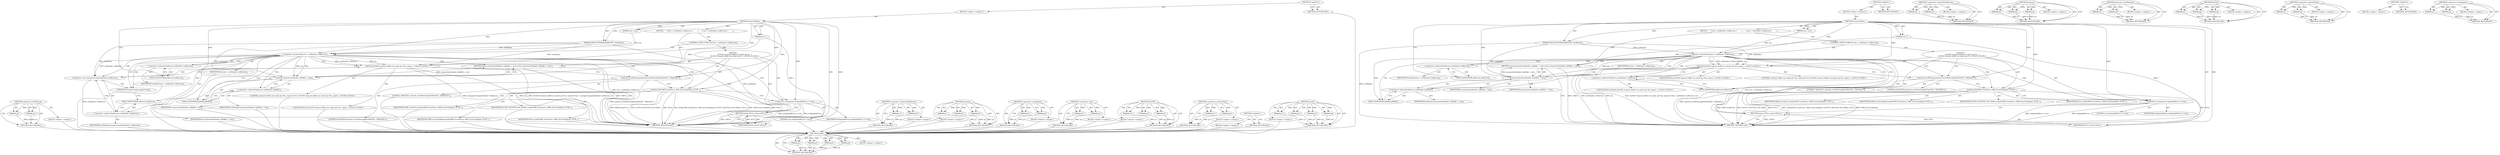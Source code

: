 digraph "notify" {
vulnerable_96 [label=<(METHOD,notify)>];
vulnerable_97 [label=<(PARAM,p1)>];
vulnerable_98 [label=<(PARAM,p2)>];
vulnerable_99 [label=<(PARAM,p3)>];
vulnerable_100 [label=<(PARAM,p4)>];
vulnerable_101 [label=<(BLOCK,&lt;empty&gt;,&lt;empty&gt;)>];
vulnerable_102 [label=<(METHOD_RETURN,ANY)>];
vulnerable_6 [label=<(METHOD,&lt;global&gt;)<SUB>1</SUB>>];
vulnerable_7 [label=<(BLOCK,&lt;empty&gt;,&lt;empty&gt;)<SUB>1</SUB>>];
vulnerable_8 [label=<(METHOD,memsetSafe)<SUB>1</SUB>>];
vulnerable_9 [label=<(PARAM,OMX_BUFFERHEADERTYPE *outHeader)<SUB>1</SUB>>];
vulnerable_10 [label=<(PARAM,int c)<SUB>1</SUB>>];
vulnerable_11 [label=<(PARAM,size_t len)<SUB>1</SUB>>];
vulnerable_12 [label=<(BLOCK,{
     if (len &gt; outHeader-&gt;nAllocLen) {
      ...,{
     if (len &gt; outHeader-&gt;nAllocLen) {
      ...)<SUB>1</SUB>>];
vulnerable_13 [label=<(CONTROL_STRUCTURE,IF,if (len &gt; outHeader-&gt;nAllocLen))<SUB>2</SUB>>];
vulnerable_14 [label=<(&lt;operator&gt;.greaterThan,len &gt; outHeader-&gt;nAllocLen)<SUB>2</SUB>>];
vulnerable_15 [label=<(IDENTIFIER,len,len &gt; outHeader-&gt;nAllocLen)<SUB>2</SUB>>];
vulnerable_16 [label=<(&lt;operator&gt;.indirectFieldAccess,outHeader-&gt;nAllocLen)<SUB>2</SUB>>];
vulnerable_17 [label=<(IDENTIFIER,outHeader,len &gt; outHeader-&gt;nAllocLen)<SUB>2</SUB>>];
vulnerable_18 [label=<(FIELD_IDENTIFIER,nAllocLen,nAllocLen)<SUB>2</SUB>>];
vulnerable_19 [label="<(BLOCK,{
        ALOGE(&quot;memset buffer too small: got %...,{
        ALOGE(&quot;memset buffer too small: got %...)<SUB>2</SUB>>"];
vulnerable_20 [label="<(ALOGE,ALOGE(&quot;memset buffer too small: got %lu, expect...)<SUB>3</SUB>>"];
vulnerable_21 [label="<(LITERAL,&quot;memset buffer too small: got %lu, expected %zu&quot;,ALOGE(&quot;memset buffer too small: got %lu, expect...)<SUB>3</SUB>>"];
vulnerable_22 [label=<(&lt;operator&gt;.indirectFieldAccess,outHeader-&gt;nAllocLen)<SUB>3</SUB>>];
vulnerable_23 [label="<(IDENTIFIER,outHeader,ALOGE(&quot;memset buffer too small: got %lu, expect...)<SUB>3</SUB>>"];
vulnerable_24 [label=<(FIELD_IDENTIFIER,nAllocLen,nAllocLen)<SUB>3</SUB>>];
vulnerable_25 [label="<(IDENTIFIER,len,ALOGE(&quot;memset buffer too small: got %lu, expect...)<SUB>3</SUB>>"];
vulnerable_26 [label=<(android_errorWriteLog,android_errorWriteLog(0x534e4554, &quot;29422022&quot;))<SUB>4</SUB>>];
vulnerable_27 [label=<(LITERAL,0x534e4554,android_errorWriteLog(0x534e4554, &quot;29422022&quot;))<SUB>4</SUB>>];
vulnerable_28 [label=<(LITERAL,&quot;29422022&quot;,android_errorWriteLog(0x534e4554, &quot;29422022&quot;))<SUB>4</SUB>>];
vulnerable_29 [label=<(notify,notify(OMX_EventError, OMX_ErrorUndefined, OUTP...)<SUB>5</SUB>>];
vulnerable_30 [label=<(IDENTIFIER,OMX_EventError,notify(OMX_EventError, OMX_ErrorUndefined, OUTP...)<SUB>5</SUB>>];
vulnerable_31 [label=<(IDENTIFIER,OMX_ErrorUndefined,notify(OMX_EventError, OMX_ErrorUndefined, OUTP...)<SUB>5</SUB>>];
vulnerable_32 [label=<(IDENTIFIER,OUTPUT_BUFFER_TOO_SMALL,notify(OMX_EventError, OMX_ErrorUndefined, OUTP...)<SUB>5</SUB>>];
vulnerable_33 [label=<(IDENTIFIER,NULL,notify(OMX_EventError, OMX_ErrorUndefined, OUTP...)<SUB>5</SUB>>];
vulnerable_34 [label=<(&lt;operator&gt;.assignment,mSignalledError = true)<SUB>6</SUB>>];
vulnerable_35 [label=<(IDENTIFIER,mSignalledError,mSignalledError = true)<SUB>6</SUB>>];
vulnerable_36 [label=<(LITERAL,true,mSignalledError = true)<SUB>6</SUB>>];
vulnerable_37 [label=<(RETURN,return NULL;,return NULL;)<SUB>7</SUB>>];
vulnerable_38 [label=<(IDENTIFIER,NULL,return NULL;)<SUB>7</SUB>>];
vulnerable_39 [label=<(RETURN,return memset(outHeader-&gt;pBuffer, c, len);,return memset(outHeader-&gt;pBuffer, c, len);)<SUB>9</SUB>>];
vulnerable_40 [label=<(memset,memset(outHeader-&gt;pBuffer, c, len))<SUB>9</SUB>>];
vulnerable_41 [label=<(&lt;operator&gt;.indirectFieldAccess,outHeader-&gt;pBuffer)<SUB>9</SUB>>];
vulnerable_42 [label=<(IDENTIFIER,outHeader,memset(outHeader-&gt;pBuffer, c, len))<SUB>9</SUB>>];
vulnerable_43 [label=<(FIELD_IDENTIFIER,pBuffer,pBuffer)<SUB>9</SUB>>];
vulnerable_44 [label=<(IDENTIFIER,c,memset(outHeader-&gt;pBuffer, c, len))<SUB>9</SUB>>];
vulnerable_45 [label=<(IDENTIFIER,len,memset(outHeader-&gt;pBuffer, c, len))<SUB>9</SUB>>];
vulnerable_46 [label=<(METHOD_RETURN,void*)<SUB>1</SUB>>];
vulnerable_48 [label=<(METHOD_RETURN,ANY)<SUB>1</SUB>>];
vulnerable_80 [label=<(METHOD,&lt;operator&gt;.indirectFieldAccess)>];
vulnerable_81 [label=<(PARAM,p1)>];
vulnerable_82 [label=<(PARAM,p2)>];
vulnerable_83 [label=<(BLOCK,&lt;empty&gt;,&lt;empty&gt;)>];
vulnerable_84 [label=<(METHOD_RETURN,ANY)>];
vulnerable_108 [label=<(METHOD,memset)>];
vulnerable_109 [label=<(PARAM,p1)>];
vulnerable_110 [label=<(PARAM,p2)>];
vulnerable_111 [label=<(PARAM,p3)>];
vulnerable_112 [label=<(BLOCK,&lt;empty&gt;,&lt;empty&gt;)>];
vulnerable_113 [label=<(METHOD_RETURN,ANY)>];
vulnerable_91 [label=<(METHOD,android_errorWriteLog)>];
vulnerable_92 [label=<(PARAM,p1)>];
vulnerable_93 [label=<(PARAM,p2)>];
vulnerable_94 [label=<(BLOCK,&lt;empty&gt;,&lt;empty&gt;)>];
vulnerable_95 [label=<(METHOD_RETURN,ANY)>];
vulnerable_85 [label=<(METHOD,ALOGE)>];
vulnerable_86 [label=<(PARAM,p1)>];
vulnerable_87 [label=<(PARAM,p2)>];
vulnerable_88 [label=<(PARAM,p3)>];
vulnerable_89 [label=<(BLOCK,&lt;empty&gt;,&lt;empty&gt;)>];
vulnerable_90 [label=<(METHOD_RETURN,ANY)>];
vulnerable_75 [label=<(METHOD,&lt;operator&gt;.greaterThan)>];
vulnerable_76 [label=<(PARAM,p1)>];
vulnerable_77 [label=<(PARAM,p2)>];
vulnerable_78 [label=<(BLOCK,&lt;empty&gt;,&lt;empty&gt;)>];
vulnerable_79 [label=<(METHOD_RETURN,ANY)>];
vulnerable_69 [label=<(METHOD,&lt;global&gt;)<SUB>1</SUB>>];
vulnerable_70 [label=<(BLOCK,&lt;empty&gt;,&lt;empty&gt;)>];
vulnerable_71 [label=<(METHOD_RETURN,ANY)>];
vulnerable_103 [label=<(METHOD,&lt;operator&gt;.assignment)>];
vulnerable_104 [label=<(PARAM,p1)>];
vulnerable_105 [label=<(PARAM,p2)>];
vulnerable_106 [label=<(BLOCK,&lt;empty&gt;,&lt;empty&gt;)>];
vulnerable_107 [label=<(METHOD_RETURN,ANY)>];
fixed_98 [label=<(METHOD,android_errorWriteLog)>];
fixed_99 [label=<(PARAM,p1)>];
fixed_100 [label=<(PARAM,p2)>];
fixed_101 [label=<(BLOCK,&lt;empty&gt;,&lt;empty&gt;)>];
fixed_102 [label=<(METHOD_RETURN,ANY)>];
fixed_6 [label=<(METHOD,&lt;global&gt;)<SUB>1</SUB>>];
fixed_7 [label=<(BLOCK,&lt;empty&gt;,&lt;empty&gt;)<SUB>1</SUB>>];
fixed_8 [label=<(METHOD,memsetSafe)<SUB>1</SUB>>];
fixed_9 [label=<(PARAM,OMX_BUFFERHEADERTYPE *outHeader)<SUB>1</SUB>>];
fixed_10 [label=<(PARAM,int c)<SUB>1</SUB>>];
fixed_11 [label=<(PARAM,size_t len)<SUB>1</SUB>>];
fixed_12 [label=<(BLOCK,{
     if (len &gt; outHeader-&gt;nAllocLen) {
      ...,{
     if (len &gt; outHeader-&gt;nAllocLen) {
      ...)<SUB>1</SUB>>];
fixed_13 [label=<(CONTROL_STRUCTURE,IF,if (len &gt; outHeader-&gt;nAllocLen))<SUB>2</SUB>>];
fixed_14 [label=<(&lt;operator&gt;.greaterThan,len &gt; outHeader-&gt;nAllocLen)<SUB>2</SUB>>];
fixed_15 [label=<(IDENTIFIER,len,len &gt; outHeader-&gt;nAllocLen)<SUB>2</SUB>>];
fixed_16 [label=<(&lt;operator&gt;.indirectFieldAccess,outHeader-&gt;nAllocLen)<SUB>2</SUB>>];
fixed_17 [label=<(IDENTIFIER,outHeader,len &gt; outHeader-&gt;nAllocLen)<SUB>2</SUB>>];
fixed_18 [label=<(FIELD_IDENTIFIER,nAllocLen,nAllocLen)<SUB>2</SUB>>];
fixed_19 [label="<(BLOCK,{
        ALOGE(&quot;memset buffer too small: got %...,{
        ALOGE(&quot;memset buffer too small: got %...)<SUB>2</SUB>>"];
fixed_20 [label="<(ALOGE,ALOGE(&quot;memset buffer too small: got %lu, expect...)<SUB>3</SUB>>"];
fixed_21 [label="<(LITERAL,&quot;memset buffer too small: got %lu, expected %zu&quot;,ALOGE(&quot;memset buffer too small: got %lu, expect...)<SUB>3</SUB>>"];
fixed_22 [label=<(&lt;operator&gt;.cast,(unsigned long)outHeader-&gt;nAllocLen)<SUB>3</SUB>>];
fixed_23 [label=<(UNKNOWN,unsigned long,unsigned long)<SUB>3</SUB>>];
fixed_24 [label=<(&lt;operator&gt;.indirectFieldAccess,outHeader-&gt;nAllocLen)<SUB>3</SUB>>];
fixed_25 [label=<(IDENTIFIER,outHeader,(unsigned long)outHeader-&gt;nAllocLen)<SUB>3</SUB>>];
fixed_26 [label=<(FIELD_IDENTIFIER,nAllocLen,nAllocLen)<SUB>3</SUB>>];
fixed_27 [label="<(IDENTIFIER,len,ALOGE(&quot;memset buffer too small: got %lu, expect...)<SUB>3</SUB>>"];
fixed_28 [label=<(android_errorWriteLog,android_errorWriteLog(0x534e4554, &quot;29422022&quot;))<SUB>4</SUB>>];
fixed_29 [label=<(LITERAL,0x534e4554,android_errorWriteLog(0x534e4554, &quot;29422022&quot;))<SUB>4</SUB>>];
fixed_30 [label=<(LITERAL,&quot;29422022&quot;,android_errorWriteLog(0x534e4554, &quot;29422022&quot;))<SUB>4</SUB>>];
fixed_31 [label=<(notify,notify(OMX_EventError, OMX_ErrorUndefined, OUTP...)<SUB>5</SUB>>];
fixed_32 [label=<(IDENTIFIER,OMX_EventError,notify(OMX_EventError, OMX_ErrorUndefined, OUTP...)<SUB>5</SUB>>];
fixed_33 [label=<(IDENTIFIER,OMX_ErrorUndefined,notify(OMX_EventError, OMX_ErrorUndefined, OUTP...)<SUB>5</SUB>>];
fixed_34 [label=<(IDENTIFIER,OUTPUT_BUFFER_TOO_SMALL,notify(OMX_EventError, OMX_ErrorUndefined, OUTP...)<SUB>5</SUB>>];
fixed_35 [label=<(IDENTIFIER,NULL,notify(OMX_EventError, OMX_ErrorUndefined, OUTP...)<SUB>5</SUB>>];
fixed_36 [label=<(&lt;operator&gt;.assignment,mSignalledError = true)<SUB>6</SUB>>];
fixed_37 [label=<(IDENTIFIER,mSignalledError,mSignalledError = true)<SUB>6</SUB>>];
fixed_38 [label=<(LITERAL,true,mSignalledError = true)<SUB>6</SUB>>];
fixed_39 [label=<(RETURN,return NULL;,return NULL;)<SUB>7</SUB>>];
fixed_40 [label=<(IDENTIFIER,NULL,return NULL;)<SUB>7</SUB>>];
fixed_41 [label=<(RETURN,return memset(outHeader-&gt;pBuffer, c, len);,return memset(outHeader-&gt;pBuffer, c, len);)<SUB>9</SUB>>];
fixed_42 [label=<(memset,memset(outHeader-&gt;pBuffer, c, len))<SUB>9</SUB>>];
fixed_43 [label=<(&lt;operator&gt;.indirectFieldAccess,outHeader-&gt;pBuffer)<SUB>9</SUB>>];
fixed_44 [label=<(IDENTIFIER,outHeader,memset(outHeader-&gt;pBuffer, c, len))<SUB>9</SUB>>];
fixed_45 [label=<(FIELD_IDENTIFIER,pBuffer,pBuffer)<SUB>9</SUB>>];
fixed_46 [label=<(IDENTIFIER,c,memset(outHeader-&gt;pBuffer, c, len))<SUB>9</SUB>>];
fixed_47 [label=<(IDENTIFIER,len,memset(outHeader-&gt;pBuffer, c, len))<SUB>9</SUB>>];
fixed_48 [label=<(METHOD_RETURN,void*)<SUB>1</SUB>>];
fixed_50 [label=<(METHOD_RETURN,ANY)<SUB>1</SUB>>];
fixed_82 [label=<(METHOD,&lt;operator&gt;.indirectFieldAccess)>];
fixed_83 [label=<(PARAM,p1)>];
fixed_84 [label=<(PARAM,p2)>];
fixed_85 [label=<(BLOCK,&lt;empty&gt;,&lt;empty&gt;)>];
fixed_86 [label=<(METHOD_RETURN,ANY)>];
fixed_115 [label=<(METHOD,memset)>];
fixed_116 [label=<(PARAM,p1)>];
fixed_117 [label=<(PARAM,p2)>];
fixed_118 [label=<(PARAM,p3)>];
fixed_119 [label=<(BLOCK,&lt;empty&gt;,&lt;empty&gt;)>];
fixed_120 [label=<(METHOD_RETURN,ANY)>];
fixed_110 [label=<(METHOD,&lt;operator&gt;.assignment)>];
fixed_111 [label=<(PARAM,p1)>];
fixed_112 [label=<(PARAM,p2)>];
fixed_113 [label=<(BLOCK,&lt;empty&gt;,&lt;empty&gt;)>];
fixed_114 [label=<(METHOD_RETURN,ANY)>];
fixed_93 [label=<(METHOD,&lt;operator&gt;.cast)>];
fixed_94 [label=<(PARAM,p1)>];
fixed_95 [label=<(PARAM,p2)>];
fixed_96 [label=<(BLOCK,&lt;empty&gt;,&lt;empty&gt;)>];
fixed_97 [label=<(METHOD_RETURN,ANY)>];
fixed_87 [label=<(METHOD,ALOGE)>];
fixed_88 [label=<(PARAM,p1)>];
fixed_89 [label=<(PARAM,p2)>];
fixed_90 [label=<(PARAM,p3)>];
fixed_91 [label=<(BLOCK,&lt;empty&gt;,&lt;empty&gt;)>];
fixed_92 [label=<(METHOD_RETURN,ANY)>];
fixed_77 [label=<(METHOD,&lt;operator&gt;.greaterThan)>];
fixed_78 [label=<(PARAM,p1)>];
fixed_79 [label=<(PARAM,p2)>];
fixed_80 [label=<(BLOCK,&lt;empty&gt;,&lt;empty&gt;)>];
fixed_81 [label=<(METHOD_RETURN,ANY)>];
fixed_71 [label=<(METHOD,&lt;global&gt;)<SUB>1</SUB>>];
fixed_72 [label=<(BLOCK,&lt;empty&gt;,&lt;empty&gt;)>];
fixed_73 [label=<(METHOD_RETURN,ANY)>];
fixed_103 [label=<(METHOD,notify)>];
fixed_104 [label=<(PARAM,p1)>];
fixed_105 [label=<(PARAM,p2)>];
fixed_106 [label=<(PARAM,p3)>];
fixed_107 [label=<(PARAM,p4)>];
fixed_108 [label=<(BLOCK,&lt;empty&gt;,&lt;empty&gt;)>];
fixed_109 [label=<(METHOD_RETURN,ANY)>];
vulnerable_96 -> vulnerable_97  [key=0, label="AST: "];
vulnerable_96 -> vulnerable_97  [key=1, label="DDG: "];
vulnerable_96 -> vulnerable_101  [key=0, label="AST: "];
vulnerable_96 -> vulnerable_98  [key=0, label="AST: "];
vulnerable_96 -> vulnerable_98  [key=1, label="DDG: "];
vulnerable_96 -> vulnerable_102  [key=0, label="AST: "];
vulnerable_96 -> vulnerable_102  [key=1, label="CFG: "];
vulnerable_96 -> vulnerable_99  [key=0, label="AST: "];
vulnerable_96 -> vulnerable_99  [key=1, label="DDG: "];
vulnerable_96 -> vulnerable_100  [key=0, label="AST: "];
vulnerable_96 -> vulnerable_100  [key=1, label="DDG: "];
vulnerable_97 -> vulnerable_102  [key=0, label="DDG: p1"];
vulnerable_98 -> vulnerable_102  [key=0, label="DDG: p2"];
vulnerable_99 -> vulnerable_102  [key=0, label="DDG: p3"];
vulnerable_100 -> vulnerable_102  [key=0, label="DDG: p4"];
vulnerable_6 -> vulnerable_7  [key=0, label="AST: "];
vulnerable_6 -> vulnerable_48  [key=0, label="AST: "];
vulnerable_6 -> vulnerable_48  [key=1, label="CFG: "];
vulnerable_7 -> vulnerable_8  [key=0, label="AST: "];
vulnerable_8 -> vulnerable_9  [key=0, label="AST: "];
vulnerable_8 -> vulnerable_9  [key=1, label="DDG: "];
vulnerable_8 -> vulnerable_10  [key=0, label="AST: "];
vulnerable_8 -> vulnerable_10  [key=1, label="DDG: "];
vulnerable_8 -> vulnerable_11  [key=0, label="AST: "];
vulnerable_8 -> vulnerable_11  [key=1, label="DDG: "];
vulnerable_8 -> vulnerable_12  [key=0, label="AST: "];
vulnerable_8 -> vulnerable_46  [key=0, label="AST: "];
vulnerable_8 -> vulnerable_18  [key=0, label="CFG: "];
vulnerable_8 -> vulnerable_14  [key=0, label="DDG: "];
vulnerable_8 -> vulnerable_34  [key=0, label="DDG: "];
vulnerable_8 -> vulnerable_40  [key=0, label="DDG: "];
vulnerable_8 -> vulnerable_20  [key=0, label="DDG: "];
vulnerable_8 -> vulnerable_26  [key=0, label="DDG: "];
vulnerable_8 -> vulnerable_29  [key=0, label="DDG: "];
vulnerable_8 -> vulnerable_38  [key=0, label="DDG: "];
vulnerable_9 -> vulnerable_46  [key=0, label="DDG: outHeader"];
vulnerable_9 -> vulnerable_14  [key=0, label="DDG: outHeader"];
vulnerable_9 -> vulnerable_40  [key=0, label="DDG: outHeader"];
vulnerable_9 -> vulnerable_20  [key=0, label="DDG: outHeader"];
vulnerable_10 -> vulnerable_46  [key=0, label="DDG: c"];
vulnerable_10 -> vulnerable_40  [key=0, label="DDG: c"];
vulnerable_11 -> vulnerable_14  [key=0, label="DDG: len"];
vulnerable_12 -> vulnerable_13  [key=0, label="AST: "];
vulnerable_12 -> vulnerable_39  [key=0, label="AST: "];
vulnerable_13 -> vulnerable_14  [key=0, label="AST: "];
vulnerable_13 -> vulnerable_19  [key=0, label="AST: "];
vulnerable_14 -> vulnerable_15  [key=0, label="AST: "];
vulnerable_14 -> vulnerable_16  [key=0, label="AST: "];
vulnerable_14 -> vulnerable_24  [key=0, label="CFG: "];
vulnerable_14 -> vulnerable_24  [key=1, label="CDG: "];
vulnerable_14 -> vulnerable_43  [key=0, label="CFG: "];
vulnerable_14 -> vulnerable_43  [key=1, label="CDG: "];
vulnerable_14 -> vulnerable_46  [key=0, label="DDG: len &gt; outHeader-&gt;nAllocLen"];
vulnerable_14 -> vulnerable_40  [key=0, label="DDG: len"];
vulnerable_14 -> vulnerable_40  [key=1, label="CDG: "];
vulnerable_14 -> vulnerable_20  [key=0, label="DDG: outHeader-&gt;nAllocLen"];
vulnerable_14 -> vulnerable_20  [key=1, label="DDG: len"];
vulnerable_14 -> vulnerable_20  [key=2, label="CDG: "];
vulnerable_14 -> vulnerable_34  [key=0, label="CDG: "];
vulnerable_14 -> vulnerable_26  [key=0, label="CDG: "];
vulnerable_14 -> vulnerable_37  [key=0, label="CDG: "];
vulnerable_14 -> vulnerable_22  [key=0, label="CDG: "];
vulnerable_14 -> vulnerable_41  [key=0, label="CDG: "];
vulnerable_14 -> vulnerable_29  [key=0, label="CDG: "];
vulnerable_14 -> vulnerable_39  [key=0, label="CDG: "];
vulnerable_16 -> vulnerable_17  [key=0, label="AST: "];
vulnerable_16 -> vulnerable_18  [key=0, label="AST: "];
vulnerable_16 -> vulnerable_14  [key=0, label="CFG: "];
vulnerable_18 -> vulnerable_16  [key=0, label="CFG: "];
vulnerable_19 -> vulnerable_20  [key=0, label="AST: "];
vulnerable_19 -> vulnerable_26  [key=0, label="AST: "];
vulnerable_19 -> vulnerable_29  [key=0, label="AST: "];
vulnerable_19 -> vulnerable_34  [key=0, label="AST: "];
vulnerable_19 -> vulnerable_37  [key=0, label="AST: "];
vulnerable_20 -> vulnerable_21  [key=0, label="AST: "];
vulnerable_20 -> vulnerable_22  [key=0, label="AST: "];
vulnerable_20 -> vulnerable_25  [key=0, label="AST: "];
vulnerable_20 -> vulnerable_26  [key=0, label="CFG: "];
vulnerable_20 -> vulnerable_46  [key=0, label="DDG: outHeader-&gt;nAllocLen"];
vulnerable_20 -> vulnerable_46  [key=1, label="DDG: len"];
vulnerable_20 -> vulnerable_46  [key=2, label="DDG: ALOGE(&quot;memset buffer too small: got %lu, expected %zu&quot;, outHeader-&gt;nAllocLen, len)"];
vulnerable_22 -> vulnerable_23  [key=0, label="AST: "];
vulnerable_22 -> vulnerable_24  [key=0, label="AST: "];
vulnerable_22 -> vulnerable_20  [key=0, label="CFG: "];
vulnerable_24 -> vulnerable_22  [key=0, label="CFG: "];
vulnerable_26 -> vulnerable_27  [key=0, label="AST: "];
vulnerable_26 -> vulnerable_28  [key=0, label="AST: "];
vulnerable_26 -> vulnerable_29  [key=0, label="CFG: "];
vulnerable_26 -> vulnerable_46  [key=0, label="DDG: android_errorWriteLog(0x534e4554, &quot;29422022&quot;)"];
vulnerable_29 -> vulnerable_30  [key=0, label="AST: "];
vulnerable_29 -> vulnerable_31  [key=0, label="AST: "];
vulnerable_29 -> vulnerable_32  [key=0, label="AST: "];
vulnerable_29 -> vulnerable_33  [key=0, label="AST: "];
vulnerable_29 -> vulnerable_34  [key=0, label="CFG: "];
vulnerable_29 -> vulnerable_46  [key=0, label="DDG: OMX_EventError"];
vulnerable_29 -> vulnerable_46  [key=1, label="DDG: OUTPUT_BUFFER_TOO_SMALL"];
vulnerable_29 -> vulnerable_46  [key=2, label="DDG: NULL"];
vulnerable_29 -> vulnerable_46  [key=3, label="DDG: notify(OMX_EventError, OMX_ErrorUndefined, OUTPUT_BUFFER_TOO_SMALL, NULL)"];
vulnerable_29 -> vulnerable_46  [key=4, label="DDG: OMX_ErrorUndefined"];
vulnerable_29 -> vulnerable_38  [key=0, label="DDG: NULL"];
vulnerable_34 -> vulnerable_35  [key=0, label="AST: "];
vulnerable_34 -> vulnerable_36  [key=0, label="AST: "];
vulnerable_34 -> vulnerable_37  [key=0, label="CFG: "];
vulnerable_34 -> vulnerable_46  [key=0, label="DDG: mSignalledError = true"];
vulnerable_34 -> vulnerable_46  [key=1, label="DDG: mSignalledError"];
vulnerable_37 -> vulnerable_38  [key=0, label="AST: "];
vulnerable_37 -> vulnerable_46  [key=0, label="CFG: "];
vulnerable_37 -> vulnerable_46  [key=1, label="DDG: &lt;RET&gt;"];
vulnerable_38 -> vulnerable_37  [key=0, label="DDG: NULL"];
vulnerable_39 -> vulnerable_40  [key=0, label="AST: "];
vulnerable_39 -> vulnerable_46  [key=0, label="CFG: "];
vulnerable_39 -> vulnerable_46  [key=1, label="DDG: &lt;RET&gt;"];
vulnerable_40 -> vulnerable_41  [key=0, label="AST: "];
vulnerable_40 -> vulnerable_44  [key=0, label="AST: "];
vulnerable_40 -> vulnerable_45  [key=0, label="AST: "];
vulnerable_40 -> vulnerable_39  [key=0, label="CFG: "];
vulnerable_40 -> vulnerable_39  [key=1, label="DDG: memset(outHeader-&gt;pBuffer, c, len)"];
vulnerable_41 -> vulnerable_42  [key=0, label="AST: "];
vulnerable_41 -> vulnerable_43  [key=0, label="AST: "];
vulnerable_41 -> vulnerable_40  [key=0, label="CFG: "];
vulnerable_43 -> vulnerable_41  [key=0, label="CFG: "];
vulnerable_80 -> vulnerable_81  [key=0, label="AST: "];
vulnerable_80 -> vulnerable_81  [key=1, label="DDG: "];
vulnerable_80 -> vulnerable_83  [key=0, label="AST: "];
vulnerable_80 -> vulnerable_82  [key=0, label="AST: "];
vulnerable_80 -> vulnerable_82  [key=1, label="DDG: "];
vulnerable_80 -> vulnerable_84  [key=0, label="AST: "];
vulnerable_80 -> vulnerable_84  [key=1, label="CFG: "];
vulnerable_81 -> vulnerable_84  [key=0, label="DDG: p1"];
vulnerable_82 -> vulnerable_84  [key=0, label="DDG: p2"];
vulnerable_108 -> vulnerable_109  [key=0, label="AST: "];
vulnerable_108 -> vulnerable_109  [key=1, label="DDG: "];
vulnerable_108 -> vulnerable_112  [key=0, label="AST: "];
vulnerable_108 -> vulnerable_110  [key=0, label="AST: "];
vulnerable_108 -> vulnerable_110  [key=1, label="DDG: "];
vulnerable_108 -> vulnerable_113  [key=0, label="AST: "];
vulnerable_108 -> vulnerable_113  [key=1, label="CFG: "];
vulnerable_108 -> vulnerable_111  [key=0, label="AST: "];
vulnerable_108 -> vulnerable_111  [key=1, label="DDG: "];
vulnerable_109 -> vulnerable_113  [key=0, label="DDG: p1"];
vulnerable_110 -> vulnerable_113  [key=0, label="DDG: p2"];
vulnerable_111 -> vulnerable_113  [key=0, label="DDG: p3"];
vulnerable_91 -> vulnerable_92  [key=0, label="AST: "];
vulnerable_91 -> vulnerable_92  [key=1, label="DDG: "];
vulnerable_91 -> vulnerable_94  [key=0, label="AST: "];
vulnerable_91 -> vulnerable_93  [key=0, label="AST: "];
vulnerable_91 -> vulnerable_93  [key=1, label="DDG: "];
vulnerable_91 -> vulnerable_95  [key=0, label="AST: "];
vulnerable_91 -> vulnerable_95  [key=1, label="CFG: "];
vulnerable_92 -> vulnerable_95  [key=0, label="DDG: p1"];
vulnerable_93 -> vulnerable_95  [key=0, label="DDG: p2"];
vulnerable_85 -> vulnerable_86  [key=0, label="AST: "];
vulnerable_85 -> vulnerable_86  [key=1, label="DDG: "];
vulnerable_85 -> vulnerable_89  [key=0, label="AST: "];
vulnerable_85 -> vulnerable_87  [key=0, label="AST: "];
vulnerable_85 -> vulnerable_87  [key=1, label="DDG: "];
vulnerable_85 -> vulnerable_90  [key=0, label="AST: "];
vulnerable_85 -> vulnerable_90  [key=1, label="CFG: "];
vulnerable_85 -> vulnerable_88  [key=0, label="AST: "];
vulnerable_85 -> vulnerable_88  [key=1, label="DDG: "];
vulnerable_86 -> vulnerable_90  [key=0, label="DDG: p1"];
vulnerable_87 -> vulnerable_90  [key=0, label="DDG: p2"];
vulnerable_88 -> vulnerable_90  [key=0, label="DDG: p3"];
vulnerable_75 -> vulnerable_76  [key=0, label="AST: "];
vulnerable_75 -> vulnerable_76  [key=1, label="DDG: "];
vulnerable_75 -> vulnerable_78  [key=0, label="AST: "];
vulnerable_75 -> vulnerable_77  [key=0, label="AST: "];
vulnerable_75 -> vulnerable_77  [key=1, label="DDG: "];
vulnerable_75 -> vulnerable_79  [key=0, label="AST: "];
vulnerable_75 -> vulnerable_79  [key=1, label="CFG: "];
vulnerable_76 -> vulnerable_79  [key=0, label="DDG: p1"];
vulnerable_77 -> vulnerable_79  [key=0, label="DDG: p2"];
vulnerable_69 -> vulnerable_70  [key=0, label="AST: "];
vulnerable_69 -> vulnerable_71  [key=0, label="AST: "];
vulnerable_69 -> vulnerable_71  [key=1, label="CFG: "];
vulnerable_103 -> vulnerable_104  [key=0, label="AST: "];
vulnerable_103 -> vulnerable_104  [key=1, label="DDG: "];
vulnerable_103 -> vulnerable_106  [key=0, label="AST: "];
vulnerable_103 -> vulnerable_105  [key=0, label="AST: "];
vulnerable_103 -> vulnerable_105  [key=1, label="DDG: "];
vulnerable_103 -> vulnerable_107  [key=0, label="AST: "];
vulnerable_103 -> vulnerable_107  [key=1, label="CFG: "];
vulnerable_104 -> vulnerable_107  [key=0, label="DDG: p1"];
vulnerable_105 -> vulnerable_107  [key=0, label="DDG: p2"];
fixed_98 -> fixed_99  [key=0, label="AST: "];
fixed_98 -> fixed_99  [key=1, label="DDG: "];
fixed_98 -> fixed_101  [key=0, label="AST: "];
fixed_98 -> fixed_100  [key=0, label="AST: "];
fixed_98 -> fixed_100  [key=1, label="DDG: "];
fixed_98 -> fixed_102  [key=0, label="AST: "];
fixed_98 -> fixed_102  [key=1, label="CFG: "];
fixed_99 -> fixed_102  [key=0, label="DDG: p1"];
fixed_100 -> fixed_102  [key=0, label="DDG: p2"];
fixed_101 -> vulnerable_96  [key=0];
fixed_102 -> vulnerable_96  [key=0];
fixed_6 -> fixed_7  [key=0, label="AST: "];
fixed_6 -> fixed_50  [key=0, label="AST: "];
fixed_6 -> fixed_50  [key=1, label="CFG: "];
fixed_7 -> fixed_8  [key=0, label="AST: "];
fixed_8 -> fixed_9  [key=0, label="AST: "];
fixed_8 -> fixed_9  [key=1, label="DDG: "];
fixed_8 -> fixed_10  [key=0, label="AST: "];
fixed_8 -> fixed_10  [key=1, label="DDG: "];
fixed_8 -> fixed_11  [key=0, label="AST: "];
fixed_8 -> fixed_11  [key=1, label="DDG: "];
fixed_8 -> fixed_12  [key=0, label="AST: "];
fixed_8 -> fixed_48  [key=0, label="AST: "];
fixed_8 -> fixed_18  [key=0, label="CFG: "];
fixed_8 -> fixed_14  [key=0, label="DDG: "];
fixed_8 -> fixed_36  [key=0, label="DDG: "];
fixed_8 -> fixed_42  [key=0, label="DDG: "];
fixed_8 -> fixed_20  [key=0, label="DDG: "];
fixed_8 -> fixed_28  [key=0, label="DDG: "];
fixed_8 -> fixed_31  [key=0, label="DDG: "];
fixed_8 -> fixed_40  [key=0, label="DDG: "];
fixed_9 -> fixed_48  [key=0, label="DDG: outHeader"];
fixed_9 -> fixed_14  [key=0, label="DDG: outHeader"];
fixed_9 -> fixed_42  [key=0, label="DDG: outHeader"];
fixed_9 -> fixed_20  [key=0, label="DDG: outHeader"];
fixed_9 -> fixed_22  [key=0, label="DDG: outHeader"];
fixed_10 -> fixed_48  [key=0, label="DDG: c"];
fixed_10 -> fixed_42  [key=0, label="DDG: c"];
fixed_11 -> fixed_14  [key=0, label="DDG: len"];
fixed_12 -> fixed_13  [key=0, label="AST: "];
fixed_12 -> fixed_41  [key=0, label="AST: "];
fixed_13 -> fixed_14  [key=0, label="AST: "];
fixed_13 -> fixed_19  [key=0, label="AST: "];
fixed_14 -> fixed_15  [key=0, label="AST: "];
fixed_14 -> fixed_16  [key=0, label="AST: "];
fixed_14 -> fixed_23  [key=0, label="CFG: "];
fixed_14 -> fixed_23  [key=1, label="CDG: "];
fixed_14 -> fixed_45  [key=0, label="CFG: "];
fixed_14 -> fixed_45  [key=1, label="CDG: "];
fixed_14 -> fixed_48  [key=0, label="DDG: len &gt; outHeader-&gt;nAllocLen"];
fixed_14 -> fixed_42  [key=0, label="DDG: len"];
fixed_14 -> fixed_42  [key=1, label="CDG: "];
fixed_14 -> fixed_20  [key=0, label="DDG: outHeader-&gt;nAllocLen"];
fixed_14 -> fixed_20  [key=1, label="DDG: len"];
fixed_14 -> fixed_20  [key=2, label="CDG: "];
fixed_14 -> fixed_22  [key=0, label="DDG: outHeader-&gt;nAllocLen"];
fixed_14 -> fixed_22  [key=1, label="CDG: "];
fixed_14 -> fixed_24  [key=0, label="CDG: "];
fixed_14 -> fixed_26  [key=0, label="CDG: "];
fixed_14 -> fixed_28  [key=0, label="CDG: "];
fixed_14 -> fixed_36  [key=0, label="CDG: "];
fixed_14 -> fixed_41  [key=0, label="CDG: "];
fixed_14 -> fixed_39  [key=0, label="CDG: "];
fixed_14 -> fixed_31  [key=0, label="CDG: "];
fixed_14 -> fixed_43  [key=0, label="CDG: "];
fixed_15 -> vulnerable_96  [key=0];
fixed_16 -> fixed_17  [key=0, label="AST: "];
fixed_16 -> fixed_18  [key=0, label="AST: "];
fixed_16 -> fixed_14  [key=0, label="CFG: "];
fixed_17 -> vulnerable_96  [key=0];
fixed_18 -> fixed_16  [key=0, label="CFG: "];
fixed_19 -> fixed_20  [key=0, label="AST: "];
fixed_19 -> fixed_28  [key=0, label="AST: "];
fixed_19 -> fixed_31  [key=0, label="AST: "];
fixed_19 -> fixed_36  [key=0, label="AST: "];
fixed_19 -> fixed_39  [key=0, label="AST: "];
fixed_20 -> fixed_21  [key=0, label="AST: "];
fixed_20 -> fixed_22  [key=0, label="AST: "];
fixed_20 -> fixed_27  [key=0, label="AST: "];
fixed_20 -> fixed_28  [key=0, label="CFG: "];
fixed_20 -> fixed_48  [key=0, label="DDG: (unsigned long)outHeader-&gt;nAllocLen"];
fixed_20 -> fixed_48  [key=1, label="DDG: len"];
fixed_20 -> fixed_48  [key=2, label="DDG: ALOGE(&quot;memset buffer too small: got %lu, expected %zu&quot;, (unsigned long)outHeader-&gt;nAllocLen, len)"];
fixed_21 -> vulnerable_96  [key=0];
fixed_22 -> fixed_23  [key=0, label="AST: "];
fixed_22 -> fixed_24  [key=0, label="AST: "];
fixed_22 -> fixed_20  [key=0, label="CFG: "];
fixed_22 -> fixed_48  [key=0, label="DDG: outHeader-&gt;nAllocLen"];
fixed_23 -> fixed_26  [key=0, label="CFG: "];
fixed_24 -> fixed_25  [key=0, label="AST: "];
fixed_24 -> fixed_26  [key=0, label="AST: "];
fixed_24 -> fixed_22  [key=0, label="CFG: "];
fixed_25 -> vulnerable_96  [key=0];
fixed_26 -> fixed_24  [key=0, label="CFG: "];
fixed_27 -> vulnerable_96  [key=0];
fixed_28 -> fixed_29  [key=0, label="AST: "];
fixed_28 -> fixed_30  [key=0, label="AST: "];
fixed_28 -> fixed_31  [key=0, label="CFG: "];
fixed_28 -> fixed_48  [key=0, label="DDG: android_errorWriteLog(0x534e4554, &quot;29422022&quot;)"];
fixed_29 -> vulnerable_96  [key=0];
fixed_30 -> vulnerable_96  [key=0];
fixed_31 -> fixed_32  [key=0, label="AST: "];
fixed_31 -> fixed_33  [key=0, label="AST: "];
fixed_31 -> fixed_34  [key=0, label="AST: "];
fixed_31 -> fixed_35  [key=0, label="AST: "];
fixed_31 -> fixed_36  [key=0, label="CFG: "];
fixed_31 -> fixed_48  [key=0, label="DDG: OMX_EventError"];
fixed_31 -> fixed_48  [key=1, label="DDG: OUTPUT_BUFFER_TOO_SMALL"];
fixed_31 -> fixed_48  [key=2, label="DDG: NULL"];
fixed_31 -> fixed_48  [key=3, label="DDG: notify(OMX_EventError, OMX_ErrorUndefined, OUTPUT_BUFFER_TOO_SMALL, NULL)"];
fixed_31 -> fixed_48  [key=4, label="DDG: OMX_ErrorUndefined"];
fixed_31 -> fixed_40  [key=0, label="DDG: NULL"];
fixed_32 -> vulnerable_96  [key=0];
fixed_33 -> vulnerable_96  [key=0];
fixed_34 -> vulnerable_96  [key=0];
fixed_35 -> vulnerable_96  [key=0];
fixed_36 -> fixed_37  [key=0, label="AST: "];
fixed_36 -> fixed_38  [key=0, label="AST: "];
fixed_36 -> fixed_39  [key=0, label="CFG: "];
fixed_36 -> fixed_48  [key=0, label="DDG: mSignalledError = true"];
fixed_36 -> fixed_48  [key=1, label="DDG: mSignalledError"];
fixed_37 -> vulnerable_96  [key=0];
fixed_38 -> vulnerable_96  [key=0];
fixed_39 -> fixed_40  [key=0, label="AST: "];
fixed_39 -> fixed_48  [key=0, label="CFG: "];
fixed_39 -> fixed_48  [key=1, label="DDG: &lt;RET&gt;"];
fixed_40 -> fixed_39  [key=0, label="DDG: NULL"];
fixed_41 -> fixed_42  [key=0, label="AST: "];
fixed_41 -> fixed_48  [key=0, label="CFG: "];
fixed_41 -> fixed_48  [key=1, label="DDG: &lt;RET&gt;"];
fixed_42 -> fixed_43  [key=0, label="AST: "];
fixed_42 -> fixed_46  [key=0, label="AST: "];
fixed_42 -> fixed_47  [key=0, label="AST: "];
fixed_42 -> fixed_41  [key=0, label="CFG: "];
fixed_42 -> fixed_41  [key=1, label="DDG: memset(outHeader-&gt;pBuffer, c, len)"];
fixed_43 -> fixed_44  [key=0, label="AST: "];
fixed_43 -> fixed_45  [key=0, label="AST: "];
fixed_43 -> fixed_42  [key=0, label="CFG: "];
fixed_44 -> vulnerable_96  [key=0];
fixed_45 -> fixed_43  [key=0, label="CFG: "];
fixed_46 -> vulnerable_96  [key=0];
fixed_47 -> vulnerable_96  [key=0];
fixed_48 -> vulnerable_96  [key=0];
fixed_50 -> vulnerable_96  [key=0];
fixed_82 -> fixed_83  [key=0, label="AST: "];
fixed_82 -> fixed_83  [key=1, label="DDG: "];
fixed_82 -> fixed_85  [key=0, label="AST: "];
fixed_82 -> fixed_84  [key=0, label="AST: "];
fixed_82 -> fixed_84  [key=1, label="DDG: "];
fixed_82 -> fixed_86  [key=0, label="AST: "];
fixed_82 -> fixed_86  [key=1, label="CFG: "];
fixed_83 -> fixed_86  [key=0, label="DDG: p1"];
fixed_84 -> fixed_86  [key=0, label="DDG: p2"];
fixed_85 -> vulnerable_96  [key=0];
fixed_86 -> vulnerable_96  [key=0];
fixed_115 -> fixed_116  [key=0, label="AST: "];
fixed_115 -> fixed_116  [key=1, label="DDG: "];
fixed_115 -> fixed_119  [key=0, label="AST: "];
fixed_115 -> fixed_117  [key=0, label="AST: "];
fixed_115 -> fixed_117  [key=1, label="DDG: "];
fixed_115 -> fixed_120  [key=0, label="AST: "];
fixed_115 -> fixed_120  [key=1, label="CFG: "];
fixed_115 -> fixed_118  [key=0, label="AST: "];
fixed_115 -> fixed_118  [key=1, label="DDG: "];
fixed_116 -> fixed_120  [key=0, label="DDG: p1"];
fixed_117 -> fixed_120  [key=0, label="DDG: p2"];
fixed_118 -> fixed_120  [key=0, label="DDG: p3"];
fixed_119 -> vulnerable_96  [key=0];
fixed_120 -> vulnerable_96  [key=0];
fixed_110 -> fixed_111  [key=0, label="AST: "];
fixed_110 -> fixed_111  [key=1, label="DDG: "];
fixed_110 -> fixed_113  [key=0, label="AST: "];
fixed_110 -> fixed_112  [key=0, label="AST: "];
fixed_110 -> fixed_112  [key=1, label="DDG: "];
fixed_110 -> fixed_114  [key=0, label="AST: "];
fixed_110 -> fixed_114  [key=1, label="CFG: "];
fixed_111 -> fixed_114  [key=0, label="DDG: p1"];
fixed_112 -> fixed_114  [key=0, label="DDG: p2"];
fixed_113 -> vulnerable_96  [key=0];
fixed_114 -> vulnerable_96  [key=0];
fixed_93 -> fixed_94  [key=0, label="AST: "];
fixed_93 -> fixed_94  [key=1, label="DDG: "];
fixed_93 -> fixed_96  [key=0, label="AST: "];
fixed_93 -> fixed_95  [key=0, label="AST: "];
fixed_93 -> fixed_95  [key=1, label="DDG: "];
fixed_93 -> fixed_97  [key=0, label="AST: "];
fixed_93 -> fixed_97  [key=1, label="CFG: "];
fixed_94 -> fixed_97  [key=0, label="DDG: p1"];
fixed_95 -> fixed_97  [key=0, label="DDG: p2"];
fixed_96 -> vulnerable_96  [key=0];
fixed_97 -> vulnerable_96  [key=0];
fixed_87 -> fixed_88  [key=0, label="AST: "];
fixed_87 -> fixed_88  [key=1, label="DDG: "];
fixed_87 -> fixed_91  [key=0, label="AST: "];
fixed_87 -> fixed_89  [key=0, label="AST: "];
fixed_87 -> fixed_89  [key=1, label="DDG: "];
fixed_87 -> fixed_92  [key=0, label="AST: "];
fixed_87 -> fixed_92  [key=1, label="CFG: "];
fixed_87 -> fixed_90  [key=0, label="AST: "];
fixed_87 -> fixed_90  [key=1, label="DDG: "];
fixed_88 -> fixed_92  [key=0, label="DDG: p1"];
fixed_89 -> fixed_92  [key=0, label="DDG: p2"];
fixed_90 -> fixed_92  [key=0, label="DDG: p3"];
fixed_91 -> vulnerable_96  [key=0];
fixed_92 -> vulnerable_96  [key=0];
fixed_77 -> fixed_78  [key=0, label="AST: "];
fixed_77 -> fixed_78  [key=1, label="DDG: "];
fixed_77 -> fixed_80  [key=0, label="AST: "];
fixed_77 -> fixed_79  [key=0, label="AST: "];
fixed_77 -> fixed_79  [key=1, label="DDG: "];
fixed_77 -> fixed_81  [key=0, label="AST: "];
fixed_77 -> fixed_81  [key=1, label="CFG: "];
fixed_78 -> fixed_81  [key=0, label="DDG: p1"];
fixed_79 -> fixed_81  [key=0, label="DDG: p2"];
fixed_80 -> vulnerable_96  [key=0];
fixed_81 -> vulnerable_96  [key=0];
fixed_71 -> fixed_72  [key=0, label="AST: "];
fixed_71 -> fixed_73  [key=0, label="AST: "];
fixed_71 -> fixed_73  [key=1, label="CFG: "];
fixed_72 -> vulnerable_96  [key=0];
fixed_73 -> vulnerable_96  [key=0];
fixed_103 -> fixed_104  [key=0, label="AST: "];
fixed_103 -> fixed_104  [key=1, label="DDG: "];
fixed_103 -> fixed_108  [key=0, label="AST: "];
fixed_103 -> fixed_105  [key=0, label="AST: "];
fixed_103 -> fixed_105  [key=1, label="DDG: "];
fixed_103 -> fixed_109  [key=0, label="AST: "];
fixed_103 -> fixed_109  [key=1, label="CFG: "];
fixed_103 -> fixed_106  [key=0, label="AST: "];
fixed_103 -> fixed_106  [key=1, label="DDG: "];
fixed_103 -> fixed_107  [key=0, label="AST: "];
fixed_103 -> fixed_107  [key=1, label="DDG: "];
fixed_104 -> fixed_109  [key=0, label="DDG: p1"];
fixed_105 -> fixed_109  [key=0, label="DDG: p2"];
fixed_106 -> fixed_109  [key=0, label="DDG: p3"];
fixed_107 -> fixed_109  [key=0, label="DDG: p4"];
fixed_108 -> vulnerable_96  [key=0];
fixed_109 -> vulnerable_96  [key=0];
}
